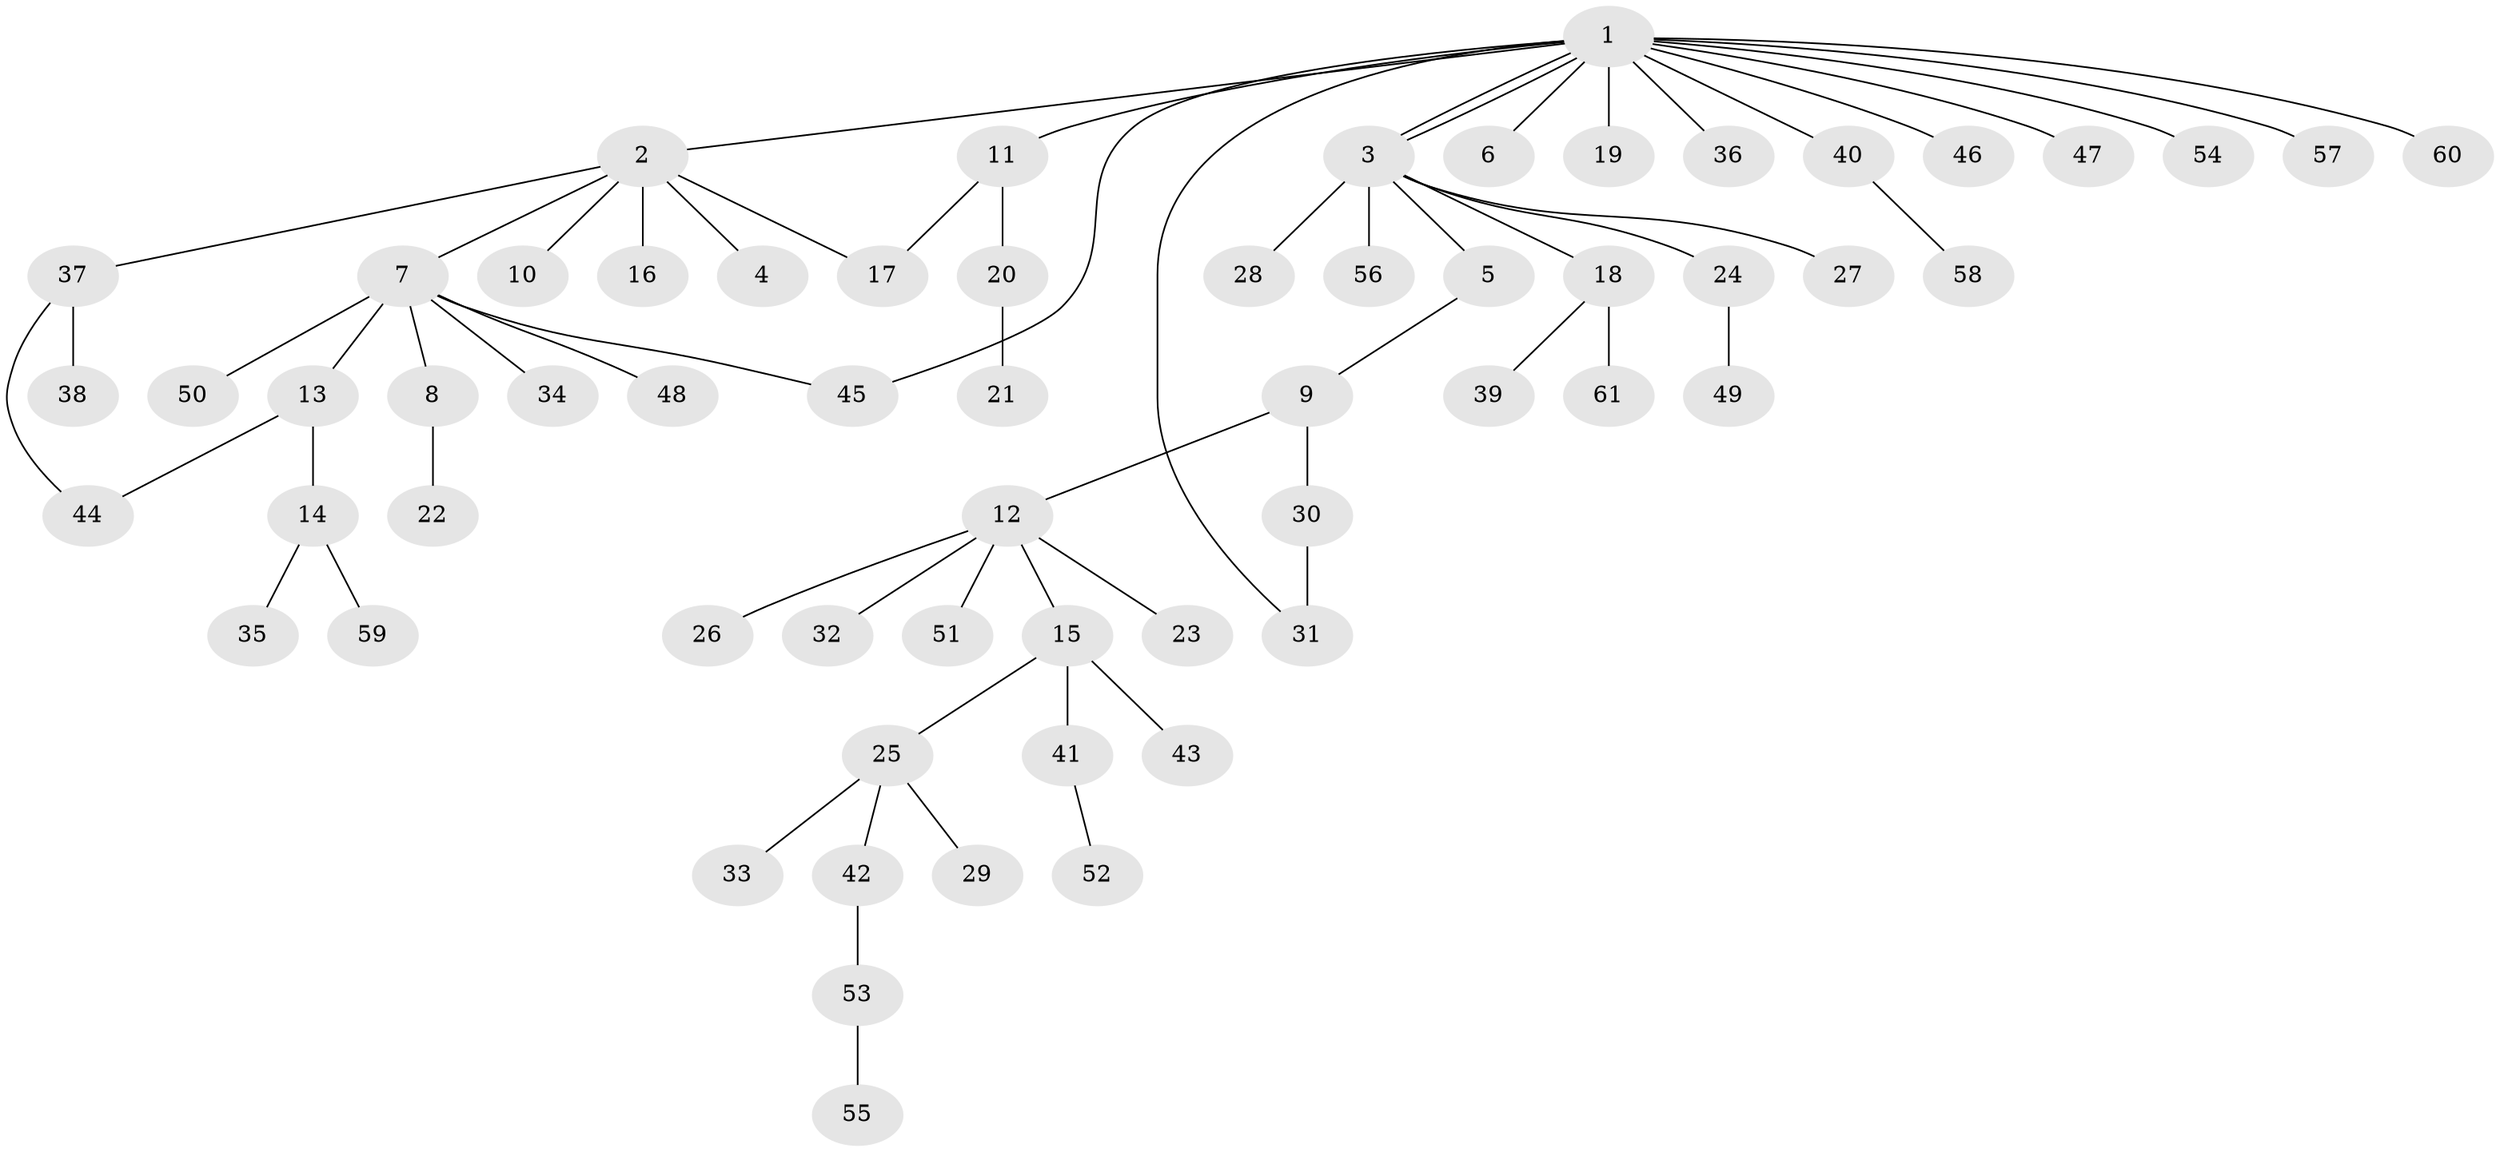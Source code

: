 // Generated by graph-tools (version 1.1) at 2025/25/03/09/25 03:25:59]
// undirected, 61 vertices, 65 edges
graph export_dot {
graph [start="1"]
  node [color=gray90,style=filled];
  1;
  2;
  3;
  4;
  5;
  6;
  7;
  8;
  9;
  10;
  11;
  12;
  13;
  14;
  15;
  16;
  17;
  18;
  19;
  20;
  21;
  22;
  23;
  24;
  25;
  26;
  27;
  28;
  29;
  30;
  31;
  32;
  33;
  34;
  35;
  36;
  37;
  38;
  39;
  40;
  41;
  42;
  43;
  44;
  45;
  46;
  47;
  48;
  49;
  50;
  51;
  52;
  53;
  54;
  55;
  56;
  57;
  58;
  59;
  60;
  61;
  1 -- 2;
  1 -- 3;
  1 -- 3;
  1 -- 6;
  1 -- 11;
  1 -- 19;
  1 -- 31;
  1 -- 36;
  1 -- 40;
  1 -- 45;
  1 -- 46;
  1 -- 47;
  1 -- 54;
  1 -- 57;
  1 -- 60;
  2 -- 4;
  2 -- 7;
  2 -- 10;
  2 -- 16;
  2 -- 17;
  2 -- 37;
  3 -- 5;
  3 -- 18;
  3 -- 24;
  3 -- 27;
  3 -- 28;
  3 -- 56;
  5 -- 9;
  7 -- 8;
  7 -- 13;
  7 -- 34;
  7 -- 45;
  7 -- 48;
  7 -- 50;
  8 -- 22;
  9 -- 12;
  9 -- 30;
  11 -- 17;
  11 -- 20;
  12 -- 15;
  12 -- 23;
  12 -- 26;
  12 -- 32;
  12 -- 51;
  13 -- 14;
  13 -- 44;
  14 -- 35;
  14 -- 59;
  15 -- 25;
  15 -- 41;
  15 -- 43;
  18 -- 39;
  18 -- 61;
  20 -- 21;
  24 -- 49;
  25 -- 29;
  25 -- 33;
  25 -- 42;
  30 -- 31;
  37 -- 38;
  37 -- 44;
  40 -- 58;
  41 -- 52;
  42 -- 53;
  53 -- 55;
}
